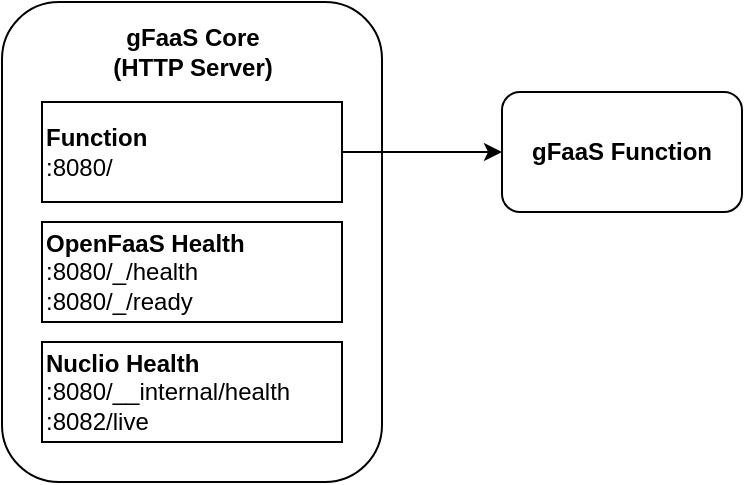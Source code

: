 <mxfile version="21.3.7" type="device">
  <diagram name="Page-1" id="QPShLLnHyEpb9EY_enVD">
    <mxGraphModel dx="556" dy="458" grid="1" gridSize="10" guides="1" tooltips="1" connect="1" arrows="1" fold="1" page="1" pageScale="1" pageWidth="827" pageHeight="1169" math="0" shadow="0">
      <root>
        <mxCell id="0" />
        <mxCell id="1" parent="0" />
        <mxCell id="8tnFJ9YgJVrTKbryQUMZ-1" value="" style="rounded=1;whiteSpace=wrap;html=1;" vertex="1" parent="1">
          <mxGeometry x="80" y="70" width="190" height="240" as="geometry" />
        </mxCell>
        <mxCell id="8tnFJ9YgJVrTKbryQUMZ-2" value="&lt;b&gt;OpenFaaS Health&lt;/b&gt;&lt;br&gt;:8080/_/health&lt;br&gt;&lt;div style=&quot;&quot;&gt;:8080/_/ready&lt;/div&gt;" style="rounded=0;whiteSpace=wrap;html=1;align=left;" vertex="1" parent="1">
          <mxGeometry x="100" y="180" width="150" height="50" as="geometry" />
        </mxCell>
        <mxCell id="8tnFJ9YgJVrTKbryQUMZ-7" value="&lt;b&gt;gFaaS Function&lt;/b&gt; " style="rounded=1;whiteSpace=wrap;html=1;" vertex="1" parent="1">
          <mxGeometry x="330" y="115" width="120" height="60" as="geometry" />
        </mxCell>
        <mxCell id="8tnFJ9YgJVrTKbryQUMZ-10" value="&lt;b&gt;gFaaS Core&lt;br&gt;(HTTP Server)&lt;br&gt;&lt;/b&gt;" style="text;html=1;strokeColor=none;fillColor=none;align=center;verticalAlign=middle;whiteSpace=wrap;rounded=0;" vertex="1" parent="1">
          <mxGeometry x="118.75" y="80" width="112.5" height="30" as="geometry" />
        </mxCell>
        <mxCell id="8tnFJ9YgJVrTKbryQUMZ-12" style="edgeStyle=orthogonalEdgeStyle;rounded=0;orthogonalLoop=1;jettySize=auto;html=1;entryX=0;entryY=0.5;entryDx=0;entryDy=0;" edge="1" parent="1" source="8tnFJ9YgJVrTKbryQUMZ-11" target="8tnFJ9YgJVrTKbryQUMZ-7">
          <mxGeometry relative="1" as="geometry" />
        </mxCell>
        <mxCell id="8tnFJ9YgJVrTKbryQUMZ-11" value="&lt;b&gt;Function&lt;/b&gt;&lt;br&gt;:8080/" style="rounded=0;whiteSpace=wrap;html=1;align=left;" vertex="1" parent="1">
          <mxGeometry x="100" y="120" width="150" height="50" as="geometry" />
        </mxCell>
        <mxCell id="8tnFJ9YgJVrTKbryQUMZ-13" value="&lt;b&gt;Nuclio Health&lt;/b&gt;&lt;br&gt;:8080/__internal/health&lt;div style=&quot;border-color: var(--border-color);&quot;&gt;:8082/live&lt;/div&gt;" style="rounded=0;whiteSpace=wrap;html=1;align=left;" vertex="1" parent="1">
          <mxGeometry x="100" y="240" width="150" height="50" as="geometry" />
        </mxCell>
      </root>
    </mxGraphModel>
  </diagram>
</mxfile>
